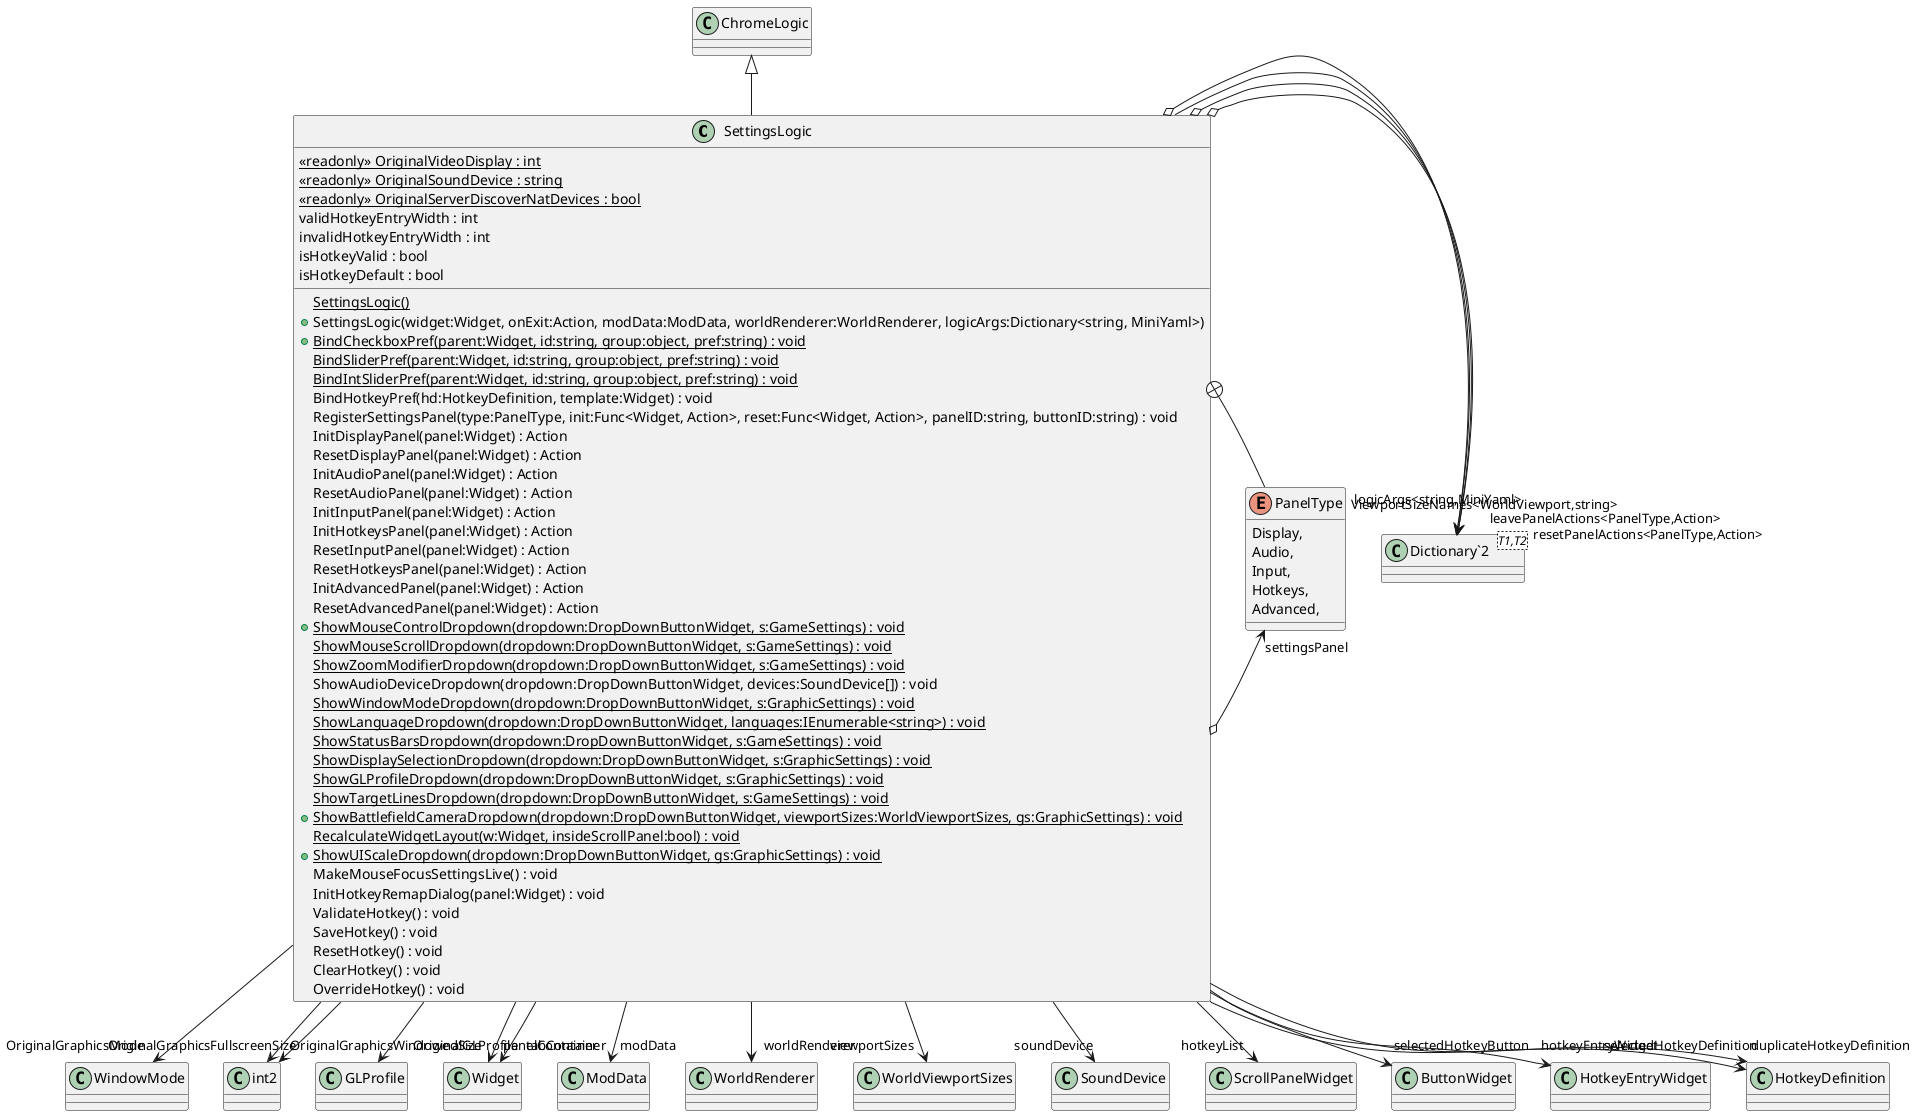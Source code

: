 @startuml
class SettingsLogic {
    {static} <<readonly>> OriginalVideoDisplay : int
    {static} <<readonly>> OriginalSoundDevice : string
    {static} <<readonly>> OriginalServerDiscoverNatDevices : bool
    validHotkeyEntryWidth : int
    invalidHotkeyEntryWidth : int
    isHotkeyValid : bool
    isHotkeyDefault : bool
    {static} SettingsLogic()
    + SettingsLogic(widget:Widget, onExit:Action, modData:ModData, worldRenderer:WorldRenderer, logicArgs:Dictionary<string, MiniYaml>)
    + {static} BindCheckboxPref(parent:Widget, id:string, group:object, pref:string) : void
    {static} BindSliderPref(parent:Widget, id:string, group:object, pref:string) : void
    {static} BindIntSliderPref(parent:Widget, id:string, group:object, pref:string) : void
    BindHotkeyPref(hd:HotkeyDefinition, template:Widget) : void
    RegisterSettingsPanel(type:PanelType, init:Func<Widget, Action>, reset:Func<Widget, Action>, panelID:string, buttonID:string) : void
    InitDisplayPanel(panel:Widget) : Action
    ResetDisplayPanel(panel:Widget) : Action
    InitAudioPanel(panel:Widget) : Action
    ResetAudioPanel(panel:Widget) : Action
    InitInputPanel(panel:Widget) : Action
    InitHotkeysPanel(panel:Widget) : Action
    ResetInputPanel(panel:Widget) : Action
    ResetHotkeysPanel(panel:Widget) : Action
    InitAdvancedPanel(panel:Widget) : Action
    ResetAdvancedPanel(panel:Widget) : Action
    + {static} ShowMouseControlDropdown(dropdown:DropDownButtonWidget, s:GameSettings) : void
    {static} ShowMouseScrollDropdown(dropdown:DropDownButtonWidget, s:GameSettings) : void
    {static} ShowZoomModifierDropdown(dropdown:DropDownButtonWidget, s:GameSettings) : void
    ShowAudioDeviceDropdown(dropdown:DropDownButtonWidget, devices:SoundDevice[]) : void
    {static} ShowWindowModeDropdown(dropdown:DropDownButtonWidget, s:GraphicSettings) : void
    {static} ShowLanguageDropdown(dropdown:DropDownButtonWidget, languages:IEnumerable<string>) : void
    {static} ShowStatusBarsDropdown(dropdown:DropDownButtonWidget, s:GameSettings) : void
    {static} ShowDisplaySelectionDropdown(dropdown:DropDownButtonWidget, s:GraphicSettings) : void
    {static} ShowGLProfileDropdown(dropdown:DropDownButtonWidget, s:GraphicSettings) : void
    {static} ShowTargetLinesDropdown(dropdown:DropDownButtonWidget, s:GameSettings) : void
    + {static} ShowBattlefieldCameraDropdown(dropdown:DropDownButtonWidget, viewportSizes:WorldViewportSizes, gs:GraphicSettings) : void
    {static} RecalculateWidgetLayout(w:Widget, insideScrollPanel:bool) : void
    + {static} ShowUIScaleDropdown(dropdown:DropDownButtonWidget, gs:GraphicSettings) : void
    MakeMouseFocusSettingsLive() : void
    InitHotkeyRemapDialog(panel:Widget) : void
    ValidateHotkey() : void
    SaveHotkey() : void
    ResetHotkey() : void
    ClearHotkey() : void
    OverrideHotkey() : void
}
enum PanelType {
    Display,
    Audio,
    Input,
    Hotkeys,
    Advanced,
}
class "Dictionary`2"<T1,T2> {
}
ChromeLogic <|-- SettingsLogic
SettingsLogic --> "OriginalGraphicsMode" WindowMode
SettingsLogic --> "OriginalGraphicsWindowedSize" int2
SettingsLogic --> "OriginalGraphicsFullscreenSize" int2
SettingsLogic --> "OriginalGLProfile" GLProfile
SettingsLogic o-> "leavePanelActions<PanelType,Action>" "Dictionary`2"
SettingsLogic o-> "resetPanelActions<PanelType,Action>" "Dictionary`2"
SettingsLogic --> "panelContainer" Widget
SettingsLogic --> "tabContainer" Widget
SettingsLogic --> "modData" ModData
SettingsLogic --> "worldRenderer" WorldRenderer
SettingsLogic --> "viewportSizes" WorldViewportSizes
SettingsLogic --> "logicArgs<string,MiniYaml>" "Dictionary`2"
SettingsLogic --> "soundDevice" SoundDevice
SettingsLogic o-> "settingsPanel" PanelType
SettingsLogic --> "hotkeyList" ScrollPanelWidget
SettingsLogic --> "selectedHotkeyButton" ButtonWidget
SettingsLogic --> "hotkeyEntryWidget" HotkeyEntryWidget
SettingsLogic --> "duplicateHotkeyDefinition" HotkeyDefinition
SettingsLogic --> "selectedHotkeyDefinition" HotkeyDefinition
SettingsLogic o-> "ViewportSizeNames<WorldViewport,string>" "Dictionary`2"
SettingsLogic +-- PanelType
@enduml

